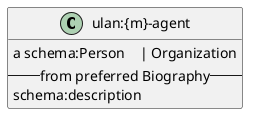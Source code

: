 {
  "sha1": "kquxablh7yow8nybvk25x7kcmbnivnk",
  "insertion": {
    "when": "2024-06-03T18:59:33.262Z",
    "user": "plantuml@gmail.com"
  }
}
@startuml
 hide empty methods
 
 class agent as "ulan:{m}-agent" {
   a schema:Person    | Organization
   --from preferred Biography--
   schema:description
 }
@enduml
